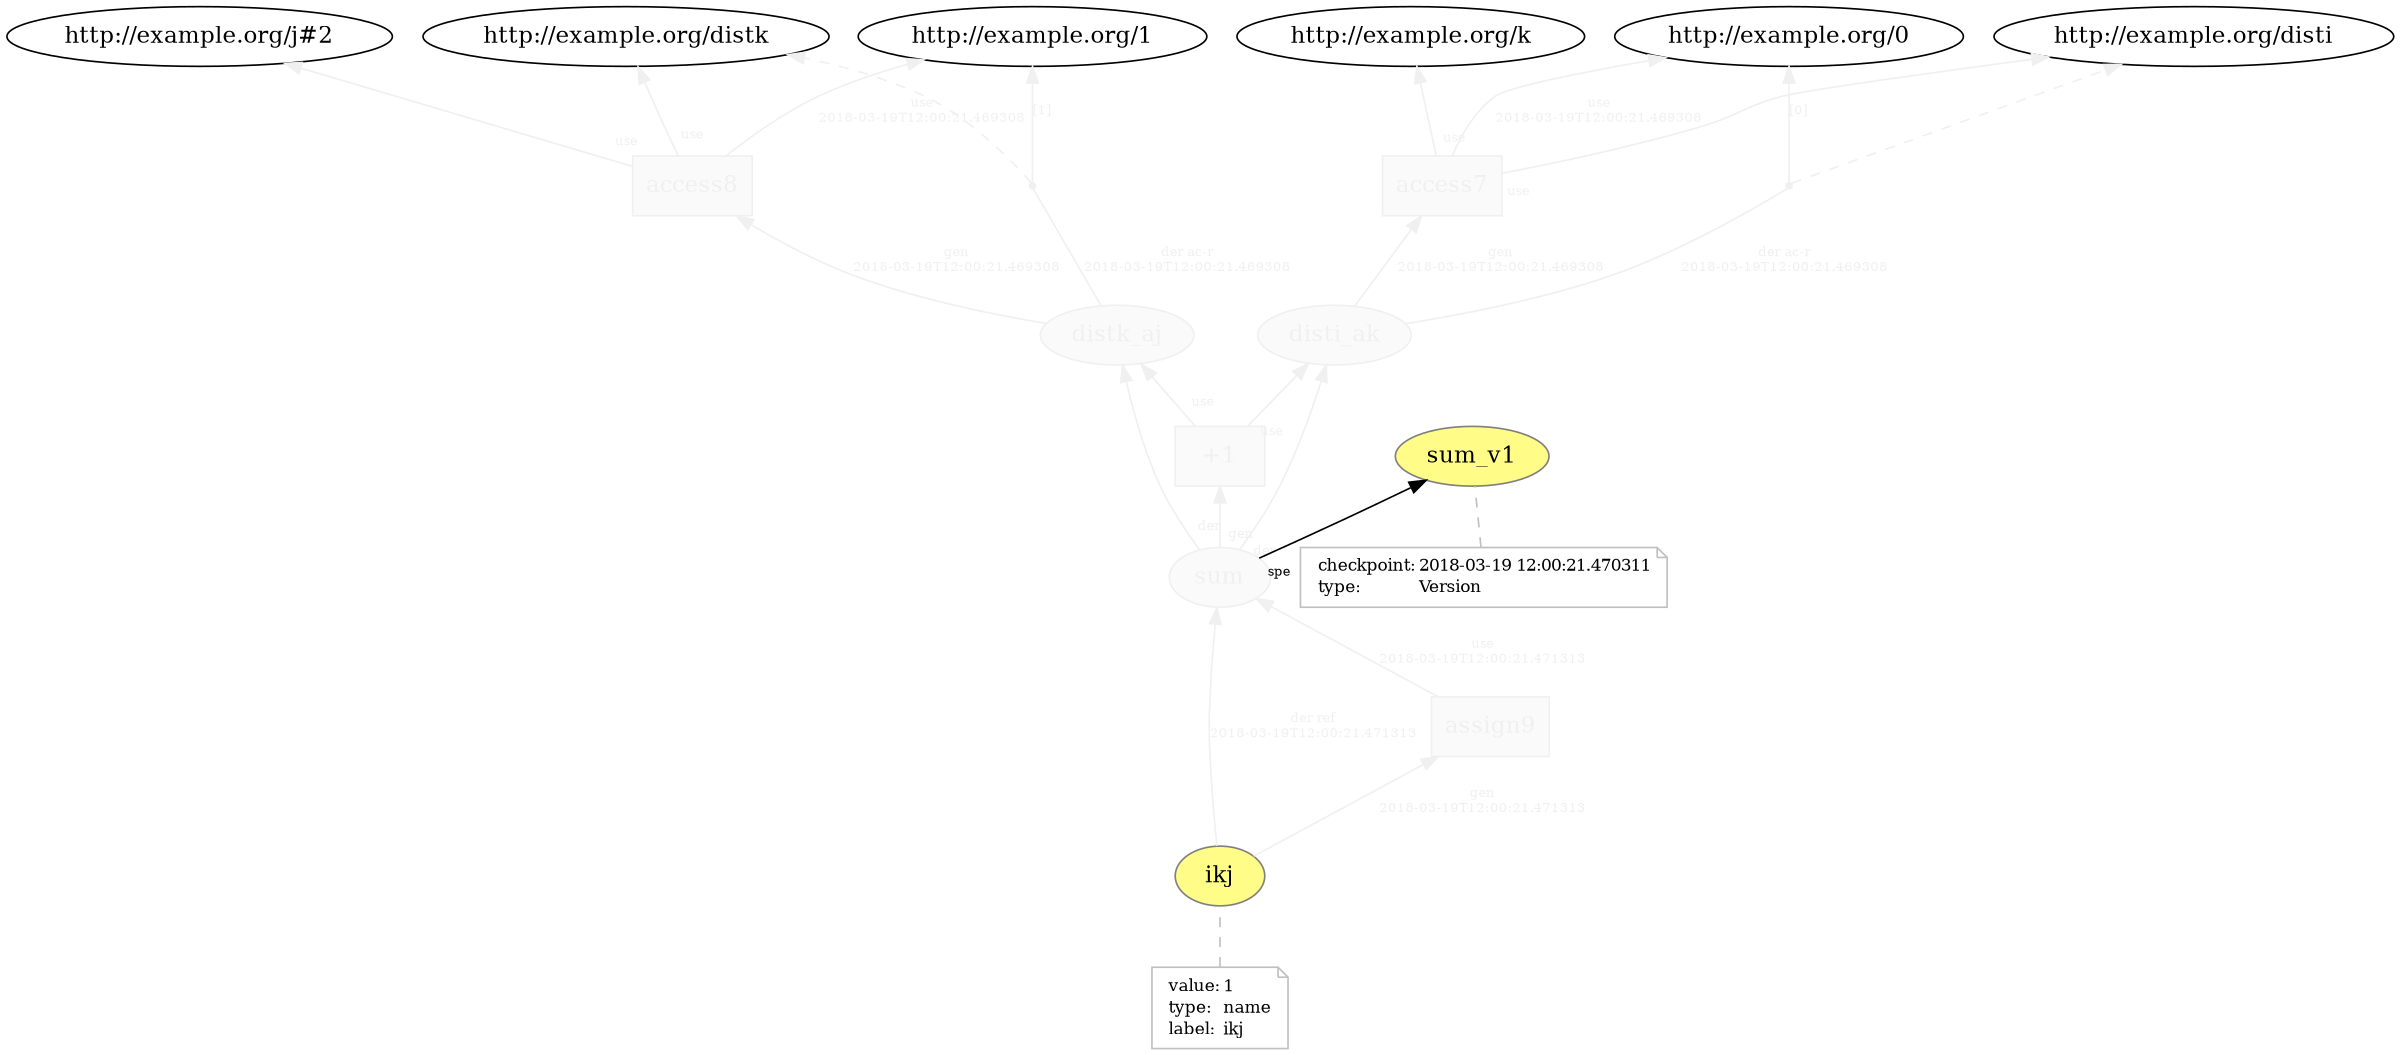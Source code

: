 digraph "PROV" { size="16,12"; rankdir="BT";
"http://example.org/disti_ak" [fillcolor="#FAFAFA",color="#F0F0F0",style="filled",fontcolor="#F0F0F0",label="disti_ak",URL="http://example.org/disti_ak"]
"http://example.org/access7" [fillcolor="#FAFAFA",color="#F0F0F0",shape="polygon",sides="4",style="filled",fontcolor="#F0F0F0",label="access7",URL="http://example.org/access7"]
"bn0" [shape="point",label="",fontcolor="#F0F0F0",color="#F0F0F0"]
"http://example.org/disti_ak" -> "bn0" [fontsize="8",distance="1.5",angle="60.0",rotation="20",label="der ac-r
2018-03-19T12:00:21.469308",arrowhead="none",fontcolor="#F0F0F0",color="#F0F0F0"]
"bn0" -> "http://example.org/disti" [style="dashed",fontcolor="#F0F0F0",color="#F0F0F0"]
"bn0" -> "http://example.org/0" [fontsize="8",distance="1.5",angle="60.0",rotation="20",label="[0]",fontcolor="#F0F0F0",color="#F0F0F0"]
"http://example.org/access7" -> "http://example.org/disti" [labelfontsize="8",labeldistance="1.5",labelangle="60.0",rotation="20",taillabel="use",fontcolor="#F0F0F0",color="#F0F0F0"]
"http://example.org/access7" -> "http://example.org/k" [labelfontsize="8",labeldistance="1.5",labelangle="60.0",rotation="20",taillabel="use",fontcolor="#F0F0F0",color="#F0F0F0"]
"http://example.org/distk_aj" [fillcolor="#FAFAFA",color="#F0F0F0",style="filled",fontcolor="#F0F0F0",label="distk_aj",URL="http://example.org/distk_aj"]
"http://example.org/access8" [fillcolor="#FAFAFA",color="#F0F0F0",shape="polygon",sides="4",style="filled",fontcolor="#F0F0F0",label="access8",URL="http://example.org/access8"]
"bn1" [shape="point",label="",fontcolor="#F0F0F0",color="#F0F0F0"]
"http://example.org/distk_aj" -> "bn1" [fontsize="8",distance="1.5",angle="60.0",rotation="20",label="der ac-r
2018-03-19T12:00:21.469308",arrowhead="none",fontcolor="#F0F0F0",color="#F0F0F0"]
"bn1" -> "http://example.org/distk" [style="dashed",fontcolor="#F0F0F0",color="#F0F0F0"]
"bn1" -> "http://example.org/1" [fontsize="8",distance="1.5",angle="60.0",rotation="20",label="[1]",fontcolor="#F0F0F0",color="#F0F0F0"]
"http://example.org/access8" -> "http://example.org/distk" [labelfontsize="8",labeldistance="1.5",labelangle="60.0",rotation="20",taillabel="use",fontcolor="#F0F0F0",color="#F0F0F0"]
"http://example.org/access8" -> "http://example.org/j#2" [labelfontsize="8",labeldistance="1.5",labelangle="60.0",rotation="20",taillabel="use",fontcolor="#F0F0F0",color="#F0F0F0"]
"http://example.org/sum" [fillcolor="#FAFAFA",color="#F0F0F0",style="filled",fontcolor="#F0F0F0",label="sum",URL="http://example.org/sum"]
"http://example.org/sum_v1" [fillcolor="#FFFC87",color="#808080",style="filled",label="sum_v1",URL="http://example.org/sum_v1"]
"-attrs0" [color="gray",shape="note",fontsize="10",fontcolor="black",label=<<TABLE cellpadding="0" border="0">
	<TR>
	    <TD align="left">checkpoint:</TD>
	    <TD align="left">2018-03-19 12:00:21.470311</TD>
	</TR>
	<TR>
	    <TD align="left">type:</TD>
	    <TD align="left">Version</TD>
	</TR>
</TABLE>>]
"-attrs0" -> "http://example.org/sum_v1" [color="gray",style="dashed",arrowhead="none"]
"http://example.org/sum" -> "http://example.org/sum_v1" [labelfontsize="8",labeldistance="1.5",labelangle="60.0",rotation="20",taillabel="spe"]
"http://example.org/+1" [fillcolor="#FAFAFA",color="#F0F0F0",shape="polygon",sides="4",style="filled",fontcolor="#F0F0F0",label="+1",URL="http://example.org/+1"]
"http://example.org/sum" -> "http://example.org/disti_ak" [labelfontsize="8",labeldistance="1.5",labelangle="60.0",rotation="20",taillabel="der",fontcolor="#F0F0F0",color="#F0F0F0"]
"http://example.org/sum" -> "http://example.org/distk_aj" [labelfontsize="8",labeldistance="1.5",labelangle="60.0",rotation="20",taillabel="der",fontcolor="#F0F0F0",color="#F0F0F0"]
"http://example.org/ikj" [fillcolor="#FFFC87",color="#808080",style="filled",label="ikj",URL="http://example.org/ikj"]
"-attrs1" [color="gray",shape="note",fontsize="10",fontcolor="black",label=<<TABLE cellpadding="0" border="0">
	<TR>
	    <TD align="left">value:</TD>
	    <TD align="left">1</TD>
	</TR>
	<TR>
	    <TD align="left">type:</TD>
	    <TD align="left">name</TD>
	</TR>
	<TR>
	    <TD align="left">label:</TD>
	    <TD align="left">ikj</TD>
	</TR>
</TABLE>>]
"-attrs1" -> "http://example.org/ikj" [color="gray",style="dashed",arrowhead="none"]
"http://example.org/assign9" [fillcolor="#FAFAFA",color="#F0F0F0",shape="polygon",sides="4",style="filled",fontcolor="#F0F0F0",label="assign9",URL="http://example.org/assign9"]
"http://example.org/ikj" -> "http://example.org/sum" [fontsize="8",distance="1.5",angle="60.0",rotation="20",label="der ref
2018-03-19T12:00:21.471313",fontcolor="#F0F0F0",color="#F0F0F0"]
"http://example.org/access7" -> "http://example.org/0" [fontsize="8",distance="1.5",angle="60.0",rotation="20",label="use
2018-03-19T12:00:21.469308",fontcolor="#F0F0F0",color="#F0F0F0"]
"http://example.org/+1" -> "http://example.org/disti_ak" [labelfontsize="8",labeldistance="1.5",labelangle="60.0",rotation="20",taillabel="use",fontcolor="#F0F0F0",color="#F0F0F0"]
"http://example.org/access8" -> "http://example.org/1" [fontsize="8",distance="1.5",angle="60.0",rotation="20",label="use
2018-03-19T12:00:21.469308",fontcolor="#F0F0F0",color="#F0F0F0"]
"http://example.org/assign9" -> "http://example.org/sum" [fontsize="8",distance="1.5",angle="60.0",rotation="20",label="use
2018-03-19T12:00:21.471313",fontcolor="#F0F0F0",color="#F0F0F0"]
"http://example.org/+1" -> "http://example.org/distk_aj" [labelfontsize="8",labeldistance="1.5",labelangle="60.0",rotation="20",taillabel="use",fontcolor="#F0F0F0",color="#F0F0F0"]
"http://example.org/disti_ak" -> "http://example.org/access7" [fontsize="8",distance="1.5",angle="60.0",rotation="20",label="gen
2018-03-19T12:00:21.469308",fontcolor="#F0F0F0",color="#F0F0F0"]
"http://example.org/ikj" -> "http://example.org/assign9" [fontsize="8",distance="1.5",angle="60.0",rotation="20",label="gen
2018-03-19T12:00:21.471313",fontcolor="#F0F0F0",color="#F0F0F0"]
"http://example.org/distk_aj" -> "http://example.org/access8" [fontsize="8",distance="1.5",angle="60.0",rotation="20",label="gen
2018-03-19T12:00:21.469308",fontcolor="#F0F0F0",color="#F0F0F0"]
"http://example.org/sum" -> "http://example.org/+1" [labelfontsize="8",labeldistance="1.5",labelangle="60.0",rotation="20",taillabel="gen",fontcolor="#F0F0F0",color="#F0F0F0"]
}